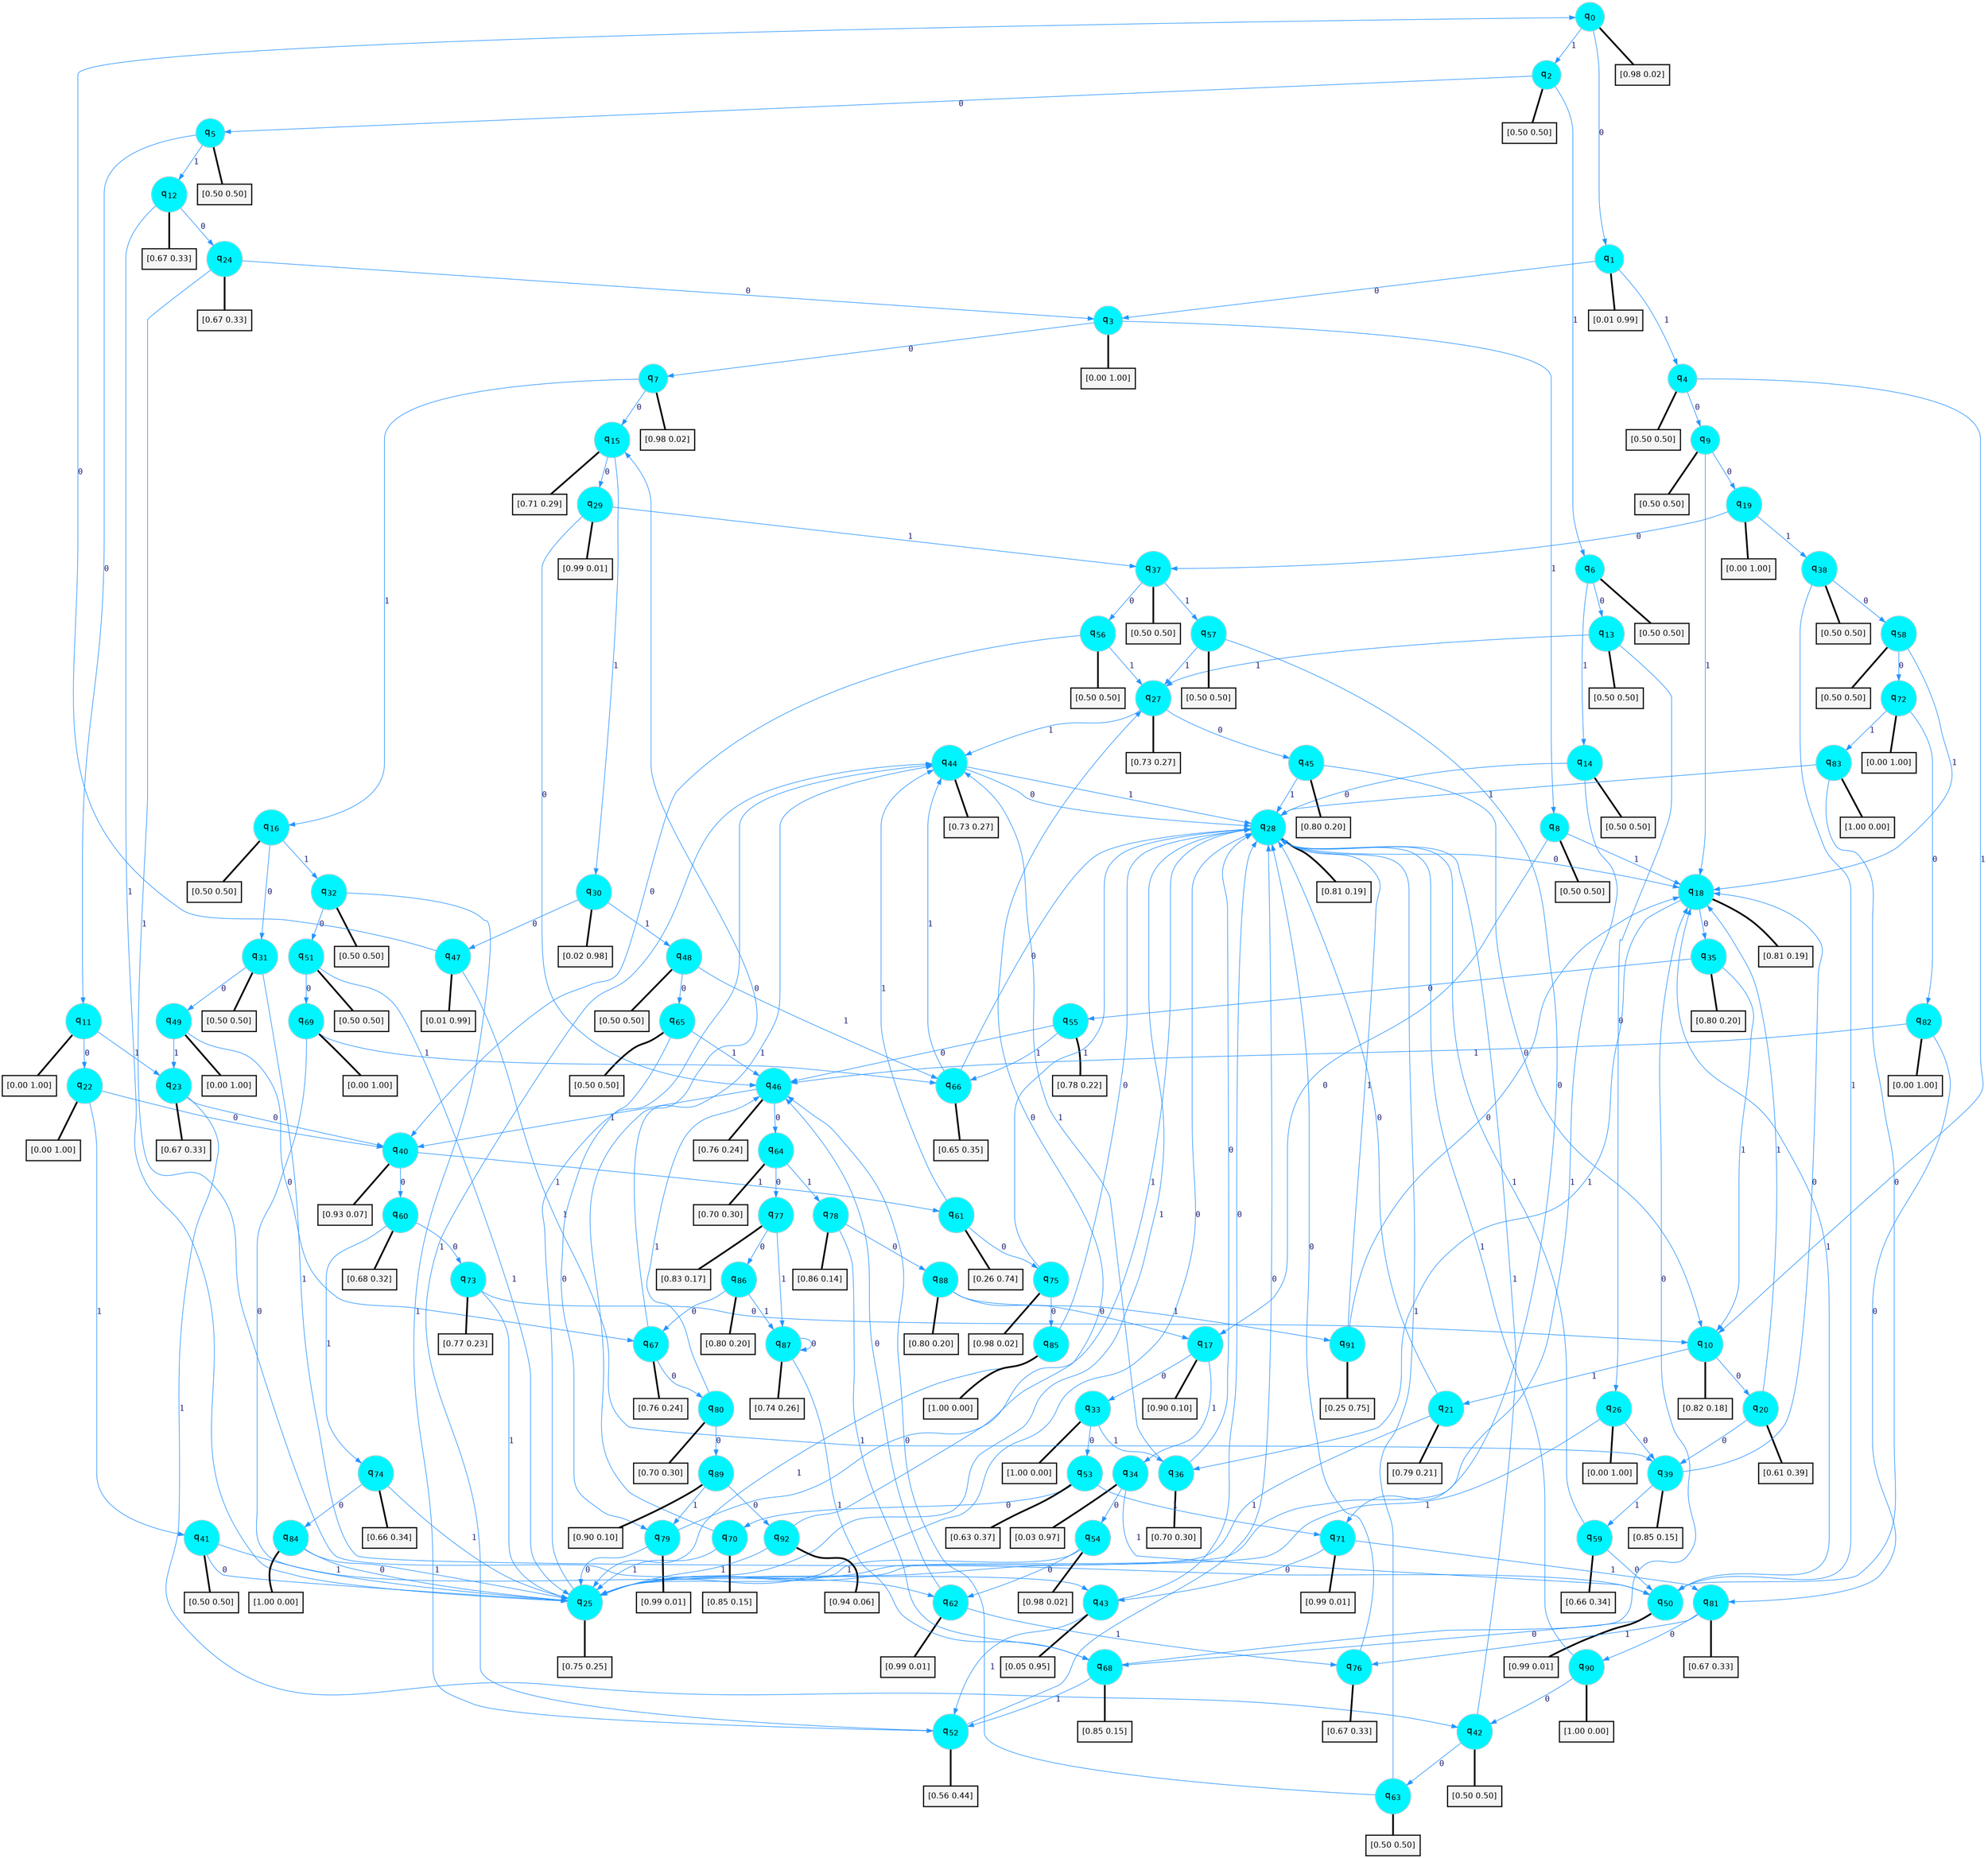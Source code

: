 digraph G {
graph [
bgcolor=transparent, dpi=300, rankdir=TD, size="40,25"];
node [
color=gray, fillcolor=turquoise1, fontcolor=black, fontname=Helvetica, fontsize=16, fontweight=bold, shape=circle, style=filled];
edge [
arrowsize=1, color=dodgerblue1, fontcolor=midnightblue, fontname=courier, fontweight=bold, penwidth=1, style=solid, weight=20];
0[label=<q<SUB>0</SUB>>];
1[label=<q<SUB>1</SUB>>];
2[label=<q<SUB>2</SUB>>];
3[label=<q<SUB>3</SUB>>];
4[label=<q<SUB>4</SUB>>];
5[label=<q<SUB>5</SUB>>];
6[label=<q<SUB>6</SUB>>];
7[label=<q<SUB>7</SUB>>];
8[label=<q<SUB>8</SUB>>];
9[label=<q<SUB>9</SUB>>];
10[label=<q<SUB>10</SUB>>];
11[label=<q<SUB>11</SUB>>];
12[label=<q<SUB>12</SUB>>];
13[label=<q<SUB>13</SUB>>];
14[label=<q<SUB>14</SUB>>];
15[label=<q<SUB>15</SUB>>];
16[label=<q<SUB>16</SUB>>];
17[label=<q<SUB>17</SUB>>];
18[label=<q<SUB>18</SUB>>];
19[label=<q<SUB>19</SUB>>];
20[label=<q<SUB>20</SUB>>];
21[label=<q<SUB>21</SUB>>];
22[label=<q<SUB>22</SUB>>];
23[label=<q<SUB>23</SUB>>];
24[label=<q<SUB>24</SUB>>];
25[label=<q<SUB>25</SUB>>];
26[label=<q<SUB>26</SUB>>];
27[label=<q<SUB>27</SUB>>];
28[label=<q<SUB>28</SUB>>];
29[label=<q<SUB>29</SUB>>];
30[label=<q<SUB>30</SUB>>];
31[label=<q<SUB>31</SUB>>];
32[label=<q<SUB>32</SUB>>];
33[label=<q<SUB>33</SUB>>];
34[label=<q<SUB>34</SUB>>];
35[label=<q<SUB>35</SUB>>];
36[label=<q<SUB>36</SUB>>];
37[label=<q<SUB>37</SUB>>];
38[label=<q<SUB>38</SUB>>];
39[label=<q<SUB>39</SUB>>];
40[label=<q<SUB>40</SUB>>];
41[label=<q<SUB>41</SUB>>];
42[label=<q<SUB>42</SUB>>];
43[label=<q<SUB>43</SUB>>];
44[label=<q<SUB>44</SUB>>];
45[label=<q<SUB>45</SUB>>];
46[label=<q<SUB>46</SUB>>];
47[label=<q<SUB>47</SUB>>];
48[label=<q<SUB>48</SUB>>];
49[label=<q<SUB>49</SUB>>];
50[label=<q<SUB>50</SUB>>];
51[label=<q<SUB>51</SUB>>];
52[label=<q<SUB>52</SUB>>];
53[label=<q<SUB>53</SUB>>];
54[label=<q<SUB>54</SUB>>];
55[label=<q<SUB>55</SUB>>];
56[label=<q<SUB>56</SUB>>];
57[label=<q<SUB>57</SUB>>];
58[label=<q<SUB>58</SUB>>];
59[label=<q<SUB>59</SUB>>];
60[label=<q<SUB>60</SUB>>];
61[label=<q<SUB>61</SUB>>];
62[label=<q<SUB>62</SUB>>];
63[label=<q<SUB>63</SUB>>];
64[label=<q<SUB>64</SUB>>];
65[label=<q<SUB>65</SUB>>];
66[label=<q<SUB>66</SUB>>];
67[label=<q<SUB>67</SUB>>];
68[label=<q<SUB>68</SUB>>];
69[label=<q<SUB>69</SUB>>];
70[label=<q<SUB>70</SUB>>];
71[label=<q<SUB>71</SUB>>];
72[label=<q<SUB>72</SUB>>];
73[label=<q<SUB>73</SUB>>];
74[label=<q<SUB>74</SUB>>];
75[label=<q<SUB>75</SUB>>];
76[label=<q<SUB>76</SUB>>];
77[label=<q<SUB>77</SUB>>];
78[label=<q<SUB>78</SUB>>];
79[label=<q<SUB>79</SUB>>];
80[label=<q<SUB>80</SUB>>];
81[label=<q<SUB>81</SUB>>];
82[label=<q<SUB>82</SUB>>];
83[label=<q<SUB>83</SUB>>];
84[label=<q<SUB>84</SUB>>];
85[label=<q<SUB>85</SUB>>];
86[label=<q<SUB>86</SUB>>];
87[label=<q<SUB>87</SUB>>];
88[label=<q<SUB>88</SUB>>];
89[label=<q<SUB>89</SUB>>];
90[label=<q<SUB>90</SUB>>];
91[label=<q<SUB>91</SUB>>];
92[label=<q<SUB>92</SUB>>];
93[label="[0.98 0.02]", shape=box,fontcolor=black, fontname=Helvetica, fontsize=14, penwidth=2, fillcolor=whitesmoke,color=black];
94[label="[0.01 0.99]", shape=box,fontcolor=black, fontname=Helvetica, fontsize=14, penwidth=2, fillcolor=whitesmoke,color=black];
95[label="[0.50 0.50]", shape=box,fontcolor=black, fontname=Helvetica, fontsize=14, penwidth=2, fillcolor=whitesmoke,color=black];
96[label="[0.00 1.00]", shape=box,fontcolor=black, fontname=Helvetica, fontsize=14, penwidth=2, fillcolor=whitesmoke,color=black];
97[label="[0.50 0.50]", shape=box,fontcolor=black, fontname=Helvetica, fontsize=14, penwidth=2, fillcolor=whitesmoke,color=black];
98[label="[0.50 0.50]", shape=box,fontcolor=black, fontname=Helvetica, fontsize=14, penwidth=2, fillcolor=whitesmoke,color=black];
99[label="[0.50 0.50]", shape=box,fontcolor=black, fontname=Helvetica, fontsize=14, penwidth=2, fillcolor=whitesmoke,color=black];
100[label="[0.98 0.02]", shape=box,fontcolor=black, fontname=Helvetica, fontsize=14, penwidth=2, fillcolor=whitesmoke,color=black];
101[label="[0.50 0.50]", shape=box,fontcolor=black, fontname=Helvetica, fontsize=14, penwidth=2, fillcolor=whitesmoke,color=black];
102[label="[0.50 0.50]", shape=box,fontcolor=black, fontname=Helvetica, fontsize=14, penwidth=2, fillcolor=whitesmoke,color=black];
103[label="[0.82 0.18]", shape=box,fontcolor=black, fontname=Helvetica, fontsize=14, penwidth=2, fillcolor=whitesmoke,color=black];
104[label="[0.00 1.00]", shape=box,fontcolor=black, fontname=Helvetica, fontsize=14, penwidth=2, fillcolor=whitesmoke,color=black];
105[label="[0.67 0.33]", shape=box,fontcolor=black, fontname=Helvetica, fontsize=14, penwidth=2, fillcolor=whitesmoke,color=black];
106[label="[0.50 0.50]", shape=box,fontcolor=black, fontname=Helvetica, fontsize=14, penwidth=2, fillcolor=whitesmoke,color=black];
107[label="[0.50 0.50]", shape=box,fontcolor=black, fontname=Helvetica, fontsize=14, penwidth=2, fillcolor=whitesmoke,color=black];
108[label="[0.71 0.29]", shape=box,fontcolor=black, fontname=Helvetica, fontsize=14, penwidth=2, fillcolor=whitesmoke,color=black];
109[label="[0.50 0.50]", shape=box,fontcolor=black, fontname=Helvetica, fontsize=14, penwidth=2, fillcolor=whitesmoke,color=black];
110[label="[0.90 0.10]", shape=box,fontcolor=black, fontname=Helvetica, fontsize=14, penwidth=2, fillcolor=whitesmoke,color=black];
111[label="[0.81 0.19]", shape=box,fontcolor=black, fontname=Helvetica, fontsize=14, penwidth=2, fillcolor=whitesmoke,color=black];
112[label="[0.00 1.00]", shape=box,fontcolor=black, fontname=Helvetica, fontsize=14, penwidth=2, fillcolor=whitesmoke,color=black];
113[label="[0.61 0.39]", shape=box,fontcolor=black, fontname=Helvetica, fontsize=14, penwidth=2, fillcolor=whitesmoke,color=black];
114[label="[0.79 0.21]", shape=box,fontcolor=black, fontname=Helvetica, fontsize=14, penwidth=2, fillcolor=whitesmoke,color=black];
115[label="[0.00 1.00]", shape=box,fontcolor=black, fontname=Helvetica, fontsize=14, penwidth=2, fillcolor=whitesmoke,color=black];
116[label="[0.67 0.33]", shape=box,fontcolor=black, fontname=Helvetica, fontsize=14, penwidth=2, fillcolor=whitesmoke,color=black];
117[label="[0.67 0.33]", shape=box,fontcolor=black, fontname=Helvetica, fontsize=14, penwidth=2, fillcolor=whitesmoke,color=black];
118[label="[0.75 0.25]", shape=box,fontcolor=black, fontname=Helvetica, fontsize=14, penwidth=2, fillcolor=whitesmoke,color=black];
119[label="[0.00 1.00]", shape=box,fontcolor=black, fontname=Helvetica, fontsize=14, penwidth=2, fillcolor=whitesmoke,color=black];
120[label="[0.73 0.27]", shape=box,fontcolor=black, fontname=Helvetica, fontsize=14, penwidth=2, fillcolor=whitesmoke,color=black];
121[label="[0.81 0.19]", shape=box,fontcolor=black, fontname=Helvetica, fontsize=14, penwidth=2, fillcolor=whitesmoke,color=black];
122[label="[0.99 0.01]", shape=box,fontcolor=black, fontname=Helvetica, fontsize=14, penwidth=2, fillcolor=whitesmoke,color=black];
123[label="[0.02 0.98]", shape=box,fontcolor=black, fontname=Helvetica, fontsize=14, penwidth=2, fillcolor=whitesmoke,color=black];
124[label="[0.50 0.50]", shape=box,fontcolor=black, fontname=Helvetica, fontsize=14, penwidth=2, fillcolor=whitesmoke,color=black];
125[label="[0.50 0.50]", shape=box,fontcolor=black, fontname=Helvetica, fontsize=14, penwidth=2, fillcolor=whitesmoke,color=black];
126[label="[1.00 0.00]", shape=box,fontcolor=black, fontname=Helvetica, fontsize=14, penwidth=2, fillcolor=whitesmoke,color=black];
127[label="[0.03 0.97]", shape=box,fontcolor=black, fontname=Helvetica, fontsize=14, penwidth=2, fillcolor=whitesmoke,color=black];
128[label="[0.80 0.20]", shape=box,fontcolor=black, fontname=Helvetica, fontsize=14, penwidth=2, fillcolor=whitesmoke,color=black];
129[label="[0.70 0.30]", shape=box,fontcolor=black, fontname=Helvetica, fontsize=14, penwidth=2, fillcolor=whitesmoke,color=black];
130[label="[0.50 0.50]", shape=box,fontcolor=black, fontname=Helvetica, fontsize=14, penwidth=2, fillcolor=whitesmoke,color=black];
131[label="[0.50 0.50]", shape=box,fontcolor=black, fontname=Helvetica, fontsize=14, penwidth=2, fillcolor=whitesmoke,color=black];
132[label="[0.85 0.15]", shape=box,fontcolor=black, fontname=Helvetica, fontsize=14, penwidth=2, fillcolor=whitesmoke,color=black];
133[label="[0.93 0.07]", shape=box,fontcolor=black, fontname=Helvetica, fontsize=14, penwidth=2, fillcolor=whitesmoke,color=black];
134[label="[0.50 0.50]", shape=box,fontcolor=black, fontname=Helvetica, fontsize=14, penwidth=2, fillcolor=whitesmoke,color=black];
135[label="[0.50 0.50]", shape=box,fontcolor=black, fontname=Helvetica, fontsize=14, penwidth=2, fillcolor=whitesmoke,color=black];
136[label="[0.05 0.95]", shape=box,fontcolor=black, fontname=Helvetica, fontsize=14, penwidth=2, fillcolor=whitesmoke,color=black];
137[label="[0.73 0.27]", shape=box,fontcolor=black, fontname=Helvetica, fontsize=14, penwidth=2, fillcolor=whitesmoke,color=black];
138[label="[0.80 0.20]", shape=box,fontcolor=black, fontname=Helvetica, fontsize=14, penwidth=2, fillcolor=whitesmoke,color=black];
139[label="[0.76 0.24]", shape=box,fontcolor=black, fontname=Helvetica, fontsize=14, penwidth=2, fillcolor=whitesmoke,color=black];
140[label="[0.01 0.99]", shape=box,fontcolor=black, fontname=Helvetica, fontsize=14, penwidth=2, fillcolor=whitesmoke,color=black];
141[label="[0.50 0.50]", shape=box,fontcolor=black, fontname=Helvetica, fontsize=14, penwidth=2, fillcolor=whitesmoke,color=black];
142[label="[0.00 1.00]", shape=box,fontcolor=black, fontname=Helvetica, fontsize=14, penwidth=2, fillcolor=whitesmoke,color=black];
143[label="[0.99 0.01]", shape=box,fontcolor=black, fontname=Helvetica, fontsize=14, penwidth=2, fillcolor=whitesmoke,color=black];
144[label="[0.50 0.50]", shape=box,fontcolor=black, fontname=Helvetica, fontsize=14, penwidth=2, fillcolor=whitesmoke,color=black];
145[label="[0.56 0.44]", shape=box,fontcolor=black, fontname=Helvetica, fontsize=14, penwidth=2, fillcolor=whitesmoke,color=black];
146[label="[0.63 0.37]", shape=box,fontcolor=black, fontname=Helvetica, fontsize=14, penwidth=2, fillcolor=whitesmoke,color=black];
147[label="[0.98 0.02]", shape=box,fontcolor=black, fontname=Helvetica, fontsize=14, penwidth=2, fillcolor=whitesmoke,color=black];
148[label="[0.78 0.22]", shape=box,fontcolor=black, fontname=Helvetica, fontsize=14, penwidth=2, fillcolor=whitesmoke,color=black];
149[label="[0.50 0.50]", shape=box,fontcolor=black, fontname=Helvetica, fontsize=14, penwidth=2, fillcolor=whitesmoke,color=black];
150[label="[0.50 0.50]", shape=box,fontcolor=black, fontname=Helvetica, fontsize=14, penwidth=2, fillcolor=whitesmoke,color=black];
151[label="[0.50 0.50]", shape=box,fontcolor=black, fontname=Helvetica, fontsize=14, penwidth=2, fillcolor=whitesmoke,color=black];
152[label="[0.66 0.34]", shape=box,fontcolor=black, fontname=Helvetica, fontsize=14, penwidth=2, fillcolor=whitesmoke,color=black];
153[label="[0.68 0.32]", shape=box,fontcolor=black, fontname=Helvetica, fontsize=14, penwidth=2, fillcolor=whitesmoke,color=black];
154[label="[0.26 0.74]", shape=box,fontcolor=black, fontname=Helvetica, fontsize=14, penwidth=2, fillcolor=whitesmoke,color=black];
155[label="[0.99 0.01]", shape=box,fontcolor=black, fontname=Helvetica, fontsize=14, penwidth=2, fillcolor=whitesmoke,color=black];
156[label="[0.50 0.50]", shape=box,fontcolor=black, fontname=Helvetica, fontsize=14, penwidth=2, fillcolor=whitesmoke,color=black];
157[label="[0.70 0.30]", shape=box,fontcolor=black, fontname=Helvetica, fontsize=14, penwidth=2, fillcolor=whitesmoke,color=black];
158[label="[0.50 0.50]", shape=box,fontcolor=black, fontname=Helvetica, fontsize=14, penwidth=2, fillcolor=whitesmoke,color=black];
159[label="[0.65 0.35]", shape=box,fontcolor=black, fontname=Helvetica, fontsize=14, penwidth=2, fillcolor=whitesmoke,color=black];
160[label="[0.76 0.24]", shape=box,fontcolor=black, fontname=Helvetica, fontsize=14, penwidth=2, fillcolor=whitesmoke,color=black];
161[label="[0.85 0.15]", shape=box,fontcolor=black, fontname=Helvetica, fontsize=14, penwidth=2, fillcolor=whitesmoke,color=black];
162[label="[0.00 1.00]", shape=box,fontcolor=black, fontname=Helvetica, fontsize=14, penwidth=2, fillcolor=whitesmoke,color=black];
163[label="[0.85 0.15]", shape=box,fontcolor=black, fontname=Helvetica, fontsize=14, penwidth=2, fillcolor=whitesmoke,color=black];
164[label="[0.99 0.01]", shape=box,fontcolor=black, fontname=Helvetica, fontsize=14, penwidth=2, fillcolor=whitesmoke,color=black];
165[label="[0.00 1.00]", shape=box,fontcolor=black, fontname=Helvetica, fontsize=14, penwidth=2, fillcolor=whitesmoke,color=black];
166[label="[0.77 0.23]", shape=box,fontcolor=black, fontname=Helvetica, fontsize=14, penwidth=2, fillcolor=whitesmoke,color=black];
167[label="[0.66 0.34]", shape=box,fontcolor=black, fontname=Helvetica, fontsize=14, penwidth=2, fillcolor=whitesmoke,color=black];
168[label="[0.98 0.02]", shape=box,fontcolor=black, fontname=Helvetica, fontsize=14, penwidth=2, fillcolor=whitesmoke,color=black];
169[label="[0.67 0.33]", shape=box,fontcolor=black, fontname=Helvetica, fontsize=14, penwidth=2, fillcolor=whitesmoke,color=black];
170[label="[0.83 0.17]", shape=box,fontcolor=black, fontname=Helvetica, fontsize=14, penwidth=2, fillcolor=whitesmoke,color=black];
171[label="[0.86 0.14]", shape=box,fontcolor=black, fontname=Helvetica, fontsize=14, penwidth=2, fillcolor=whitesmoke,color=black];
172[label="[0.99 0.01]", shape=box,fontcolor=black, fontname=Helvetica, fontsize=14, penwidth=2, fillcolor=whitesmoke,color=black];
173[label="[0.70 0.30]", shape=box,fontcolor=black, fontname=Helvetica, fontsize=14, penwidth=2, fillcolor=whitesmoke,color=black];
174[label="[0.67 0.33]", shape=box,fontcolor=black, fontname=Helvetica, fontsize=14, penwidth=2, fillcolor=whitesmoke,color=black];
175[label="[0.00 1.00]", shape=box,fontcolor=black, fontname=Helvetica, fontsize=14, penwidth=2, fillcolor=whitesmoke,color=black];
176[label="[1.00 0.00]", shape=box,fontcolor=black, fontname=Helvetica, fontsize=14, penwidth=2, fillcolor=whitesmoke,color=black];
177[label="[1.00 0.00]", shape=box,fontcolor=black, fontname=Helvetica, fontsize=14, penwidth=2, fillcolor=whitesmoke,color=black];
178[label="[1.00 0.00]", shape=box,fontcolor=black, fontname=Helvetica, fontsize=14, penwidth=2, fillcolor=whitesmoke,color=black];
179[label="[0.80 0.20]", shape=box,fontcolor=black, fontname=Helvetica, fontsize=14, penwidth=2, fillcolor=whitesmoke,color=black];
180[label="[0.74 0.26]", shape=box,fontcolor=black, fontname=Helvetica, fontsize=14, penwidth=2, fillcolor=whitesmoke,color=black];
181[label="[0.80 0.20]", shape=box,fontcolor=black, fontname=Helvetica, fontsize=14, penwidth=2, fillcolor=whitesmoke,color=black];
182[label="[0.90 0.10]", shape=box,fontcolor=black, fontname=Helvetica, fontsize=14, penwidth=2, fillcolor=whitesmoke,color=black];
183[label="[1.00 0.00]", shape=box,fontcolor=black, fontname=Helvetica, fontsize=14, penwidth=2, fillcolor=whitesmoke,color=black];
184[label="[0.25 0.75]", shape=box,fontcolor=black, fontname=Helvetica, fontsize=14, penwidth=2, fillcolor=whitesmoke,color=black];
185[label="[0.94 0.06]", shape=box,fontcolor=black, fontname=Helvetica, fontsize=14, penwidth=2, fillcolor=whitesmoke,color=black];
0->1 [label=0];
0->2 [label=1];
0->93 [arrowhead=none, penwidth=3,color=black];
1->3 [label=0];
1->4 [label=1];
1->94 [arrowhead=none, penwidth=3,color=black];
2->5 [label=0];
2->6 [label=1];
2->95 [arrowhead=none, penwidth=3,color=black];
3->7 [label=0];
3->8 [label=1];
3->96 [arrowhead=none, penwidth=3,color=black];
4->9 [label=0];
4->10 [label=1];
4->97 [arrowhead=none, penwidth=3,color=black];
5->11 [label=0];
5->12 [label=1];
5->98 [arrowhead=none, penwidth=3,color=black];
6->13 [label=0];
6->14 [label=1];
6->99 [arrowhead=none, penwidth=3,color=black];
7->15 [label=0];
7->16 [label=1];
7->100 [arrowhead=none, penwidth=3,color=black];
8->17 [label=0];
8->18 [label=1];
8->101 [arrowhead=none, penwidth=3,color=black];
9->19 [label=0];
9->18 [label=1];
9->102 [arrowhead=none, penwidth=3,color=black];
10->20 [label=0];
10->21 [label=1];
10->103 [arrowhead=none, penwidth=3,color=black];
11->22 [label=0];
11->23 [label=1];
11->104 [arrowhead=none, penwidth=3,color=black];
12->24 [label=0];
12->25 [label=1];
12->105 [arrowhead=none, penwidth=3,color=black];
13->26 [label=0];
13->27 [label=1];
13->106 [arrowhead=none, penwidth=3,color=black];
14->28 [label=0];
14->25 [label=1];
14->107 [arrowhead=none, penwidth=3,color=black];
15->29 [label=0];
15->30 [label=1];
15->108 [arrowhead=none, penwidth=3,color=black];
16->31 [label=0];
16->32 [label=1];
16->109 [arrowhead=none, penwidth=3,color=black];
17->33 [label=0];
17->34 [label=1];
17->110 [arrowhead=none, penwidth=3,color=black];
18->35 [label=0];
18->36 [label=1];
18->111 [arrowhead=none, penwidth=3,color=black];
19->37 [label=0];
19->38 [label=1];
19->112 [arrowhead=none, penwidth=3,color=black];
20->39 [label=0];
20->18 [label=1];
20->113 [arrowhead=none, penwidth=3,color=black];
21->28 [label=0];
21->25 [label=1];
21->114 [arrowhead=none, penwidth=3,color=black];
22->40 [label=0];
22->41 [label=1];
22->115 [arrowhead=none, penwidth=3,color=black];
23->40 [label=0];
23->42 [label=1];
23->116 [arrowhead=none, penwidth=3,color=black];
24->3 [label=0];
24->43 [label=1];
24->117 [arrowhead=none, penwidth=3,color=black];
25->28 [label=0];
25->44 [label=1];
25->118 [arrowhead=none, penwidth=3,color=black];
26->39 [label=0];
26->25 [label=1];
26->119 [arrowhead=none, penwidth=3,color=black];
27->45 [label=0];
27->44 [label=1];
27->120 [arrowhead=none, penwidth=3,color=black];
28->18 [label=0];
28->25 [label=1];
28->121 [arrowhead=none, penwidth=3,color=black];
29->46 [label=0];
29->37 [label=1];
29->122 [arrowhead=none, penwidth=3,color=black];
30->47 [label=0];
30->48 [label=1];
30->123 [arrowhead=none, penwidth=3,color=black];
31->49 [label=0];
31->50 [label=1];
31->124 [arrowhead=none, penwidth=3,color=black];
32->51 [label=0];
32->52 [label=1];
32->125 [arrowhead=none, penwidth=3,color=black];
33->53 [label=0];
33->36 [label=1];
33->126 [arrowhead=none, penwidth=3,color=black];
34->54 [label=0];
34->50 [label=1];
34->127 [arrowhead=none, penwidth=3,color=black];
35->55 [label=0];
35->10 [label=1];
35->128 [arrowhead=none, penwidth=3,color=black];
36->28 [label=0];
36->44 [label=1];
36->129 [arrowhead=none, penwidth=3,color=black];
37->56 [label=0];
37->57 [label=1];
37->130 [arrowhead=none, penwidth=3,color=black];
38->58 [label=0];
38->50 [label=1];
38->131 [arrowhead=none, penwidth=3,color=black];
39->18 [label=0];
39->59 [label=1];
39->132 [arrowhead=none, penwidth=3,color=black];
40->60 [label=0];
40->61 [label=1];
40->133 [arrowhead=none, penwidth=3,color=black];
41->25 [label=0];
41->62 [label=1];
41->134 [arrowhead=none, penwidth=3,color=black];
42->63 [label=0];
42->28 [label=1];
42->135 [arrowhead=none, penwidth=3,color=black];
43->28 [label=0];
43->52 [label=1];
43->136 [arrowhead=none, penwidth=3,color=black];
44->28 [label=0];
44->28 [label=1];
44->137 [arrowhead=none, penwidth=3,color=black];
45->10 [label=0];
45->28 [label=1];
45->138 [arrowhead=none, penwidth=3,color=black];
46->64 [label=0];
46->40 [label=1];
46->139 [arrowhead=none, penwidth=3,color=black];
47->0 [label=0];
47->39 [label=1];
47->140 [arrowhead=none, penwidth=3,color=black];
48->65 [label=0];
48->66 [label=1];
48->141 [arrowhead=none, penwidth=3,color=black];
49->67 [label=0];
49->23 [label=1];
49->142 [arrowhead=none, penwidth=3,color=black];
50->68 [label=0];
50->18 [label=1];
50->143 [arrowhead=none, penwidth=3,color=black];
51->69 [label=0];
51->25 [label=1];
51->144 [arrowhead=none, penwidth=3,color=black];
52->28 [label=0];
52->44 [label=1];
52->145 [arrowhead=none, penwidth=3,color=black];
53->70 [label=0];
53->71 [label=1];
53->146 [arrowhead=none, penwidth=3,color=black];
54->62 [label=0];
54->25 [label=1];
54->147 [arrowhead=none, penwidth=3,color=black];
55->46 [label=0];
55->66 [label=1];
55->148 [arrowhead=none, penwidth=3,color=black];
56->40 [label=0];
56->27 [label=1];
56->149 [arrowhead=none, penwidth=3,color=black];
57->71 [label=0];
57->27 [label=1];
57->150 [arrowhead=none, penwidth=3,color=black];
58->72 [label=0];
58->18 [label=1];
58->151 [arrowhead=none, penwidth=3,color=black];
59->50 [label=0];
59->28 [label=1];
59->152 [arrowhead=none, penwidth=3,color=black];
60->73 [label=0];
60->74 [label=1];
60->153 [arrowhead=none, penwidth=3,color=black];
61->75 [label=0];
61->44 [label=1];
61->154 [arrowhead=none, penwidth=3,color=black];
62->46 [label=0];
62->76 [label=1];
62->155 [arrowhead=none, penwidth=3,color=black];
63->46 [label=0];
63->28 [label=1];
63->156 [arrowhead=none, penwidth=3,color=black];
64->77 [label=0];
64->78 [label=1];
64->157 [arrowhead=none, penwidth=3,color=black];
65->79 [label=0];
65->46 [label=1];
65->158 [arrowhead=none, penwidth=3,color=black];
66->28 [label=0];
66->44 [label=1];
66->159 [arrowhead=none, penwidth=3,color=black];
67->80 [label=0];
67->44 [label=1];
67->160 [arrowhead=none, penwidth=3,color=black];
68->18 [label=0];
68->52 [label=1];
68->161 [arrowhead=none, penwidth=3,color=black];
69->25 [label=0];
69->66 [label=1];
69->162 [arrowhead=none, penwidth=3,color=black];
70->15 [label=0];
70->25 [label=1];
70->163 [arrowhead=none, penwidth=3,color=black];
71->43 [label=0];
71->81 [label=1];
71->164 [arrowhead=none, penwidth=3,color=black];
72->82 [label=0];
72->83 [label=1];
72->165 [arrowhead=none, penwidth=3,color=black];
73->10 [label=0];
73->25 [label=1];
73->166 [arrowhead=none, penwidth=3,color=black];
74->84 [label=0];
74->25 [label=1];
74->167 [arrowhead=none, penwidth=3,color=black];
75->85 [label=0];
75->28 [label=1];
75->168 [arrowhead=none, penwidth=3,color=black];
76->28 [label=0];
76->169 [arrowhead=none, penwidth=3,color=black];
77->86 [label=0];
77->87 [label=1];
77->170 [arrowhead=none, penwidth=3,color=black];
78->88 [label=0];
78->68 [label=1];
78->171 [arrowhead=none, penwidth=3,color=black];
79->25 [label=0];
79->28 [label=1];
79->172 [arrowhead=none, penwidth=3,color=black];
80->89 [label=0];
80->46 [label=1];
80->173 [arrowhead=none, penwidth=3,color=black];
81->90 [label=0];
81->76 [label=1];
81->174 [arrowhead=none, penwidth=3,color=black];
82->81 [label=0];
82->46 [label=1];
82->175 [arrowhead=none, penwidth=3,color=black];
83->50 [label=0];
83->28 [label=1];
83->176 [arrowhead=none, penwidth=3,color=black];
84->25 [label=0];
84->25 [label=1];
84->177 [arrowhead=none, penwidth=3,color=black];
85->28 [label=0];
85->25 [label=1];
85->178 [arrowhead=none, penwidth=3,color=black];
86->67 [label=0];
86->87 [label=1];
86->179 [arrowhead=none, penwidth=3,color=black];
87->87 [label=0];
87->68 [label=1];
87->180 [arrowhead=none, penwidth=3,color=black];
88->17 [label=0];
88->91 [label=1];
88->181 [arrowhead=none, penwidth=3,color=black];
89->92 [label=0];
89->79 [label=1];
89->182 [arrowhead=none, penwidth=3,color=black];
90->42 [label=0];
90->28 [label=1];
90->183 [arrowhead=none, penwidth=3,color=black];
91->18 [label=0];
91->28 [label=1];
91->184 [arrowhead=none, penwidth=3,color=black];
92->27 [label=0];
92->25 [label=1];
92->185 [arrowhead=none, penwidth=3,color=black];
}
